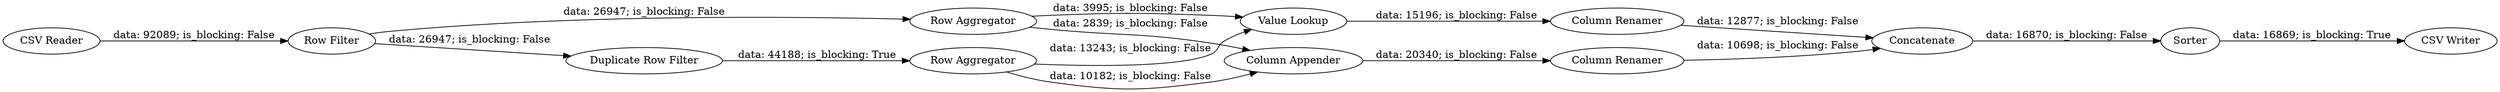 digraph {
	"-4604656632605212612_1" [label="CSV Reader"]
	"-4604656632605212612_8" [label="Column Renamer"]
	"-4604656632605212612_7" [label="Column Appender"]
	"-4604656632605212612_2" [label="Row Filter"]
	"-4604656632605212612_6" [label="Value Lookup"]
	"-4604656632605212612_12" [label=Concatenate]
	"-4604656632605212612_10" [label=Sorter]
	"-4604656632605212612_3" [label="Row Aggregator"]
	"-4604656632605212612_4" [label="Duplicate Row Filter"]
	"-4604656632605212612_9" [label="Column Renamer"]
	"-4604656632605212612_5" [label="Row Aggregator"]
	"-4604656632605212612_11" [label="CSV Writer"]
	"-4604656632605212612_2" -> "-4604656632605212612_4" [label="data: 26947; is_blocking: False"]
	"-4604656632605212612_10" -> "-4604656632605212612_11" [label="data: 16869; is_blocking: True"]
	"-4604656632605212612_5" -> "-4604656632605212612_7" [label="data: 10182; is_blocking: False"]
	"-4604656632605212612_4" -> "-4604656632605212612_5" [label="data: 44188; is_blocking: True"]
	"-4604656632605212612_8" -> "-4604656632605212612_12" [label="data: 12877; is_blocking: False"]
	"-4604656632605212612_9" -> "-4604656632605212612_12" [label="data: 10698; is_blocking: False"]
	"-4604656632605212612_2" -> "-4604656632605212612_3" [label="data: 26947; is_blocking: False"]
	"-4604656632605212612_3" -> "-4604656632605212612_6" [label="data: 3995; is_blocking: False"]
	"-4604656632605212612_1" -> "-4604656632605212612_2" [label="data: 92089; is_blocking: False"]
	"-4604656632605212612_6" -> "-4604656632605212612_8" [label="data: 15196; is_blocking: False"]
	"-4604656632605212612_5" -> "-4604656632605212612_6" [label="data: 13243; is_blocking: False"]
	"-4604656632605212612_7" -> "-4604656632605212612_9" [label="data: 20340; is_blocking: False"]
	"-4604656632605212612_12" -> "-4604656632605212612_10" [label="data: 16870; is_blocking: False"]
	"-4604656632605212612_3" -> "-4604656632605212612_7" [label="data: 2839; is_blocking: False"]
	rankdir=LR
}
